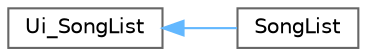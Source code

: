 digraph "类继承关系图"
{
 // LATEX_PDF_SIZE
  bgcolor="transparent";
  edge [fontname=Helvetica,fontsize=10,labelfontname=Helvetica,labelfontsize=10];
  node [fontname=Helvetica,fontsize=10,shape=box,height=0.2,width=0.4];
  rankdir="LR";
  Node0 [id="Node000000",label="Ui_SongList",height=0.2,width=0.4,color="grey40", fillcolor="white", style="filled",URL="$class_ui___song_list.html",tooltip=" "];
  Node0 -> Node1 [id="edge521_Node000000_Node000001",dir="back",color="steelblue1",style="solid",tooltip=" "];
  Node1 [id="Node000001",label="SongList",height=0.2,width=0.4,color="grey40", fillcolor="white", style="filled",URL="$class_ui_1_1_song_list.html",tooltip=" "];
}
